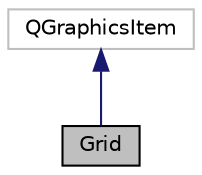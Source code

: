 digraph "Grid"
{
 // LATEX_PDF_SIZE
  edge [fontname="Helvetica",fontsize="10",labelfontname="Helvetica",labelfontsize="10"];
  node [fontname="Helvetica",fontsize="10",shape=record];
  Node1 [label="Grid",height=0.2,width=0.4,color="black", fillcolor="grey75", style="filled", fontcolor="black",tooltip="Represents the game board in a Pac-Man game."];
  Node2 -> Node1 [dir="back",color="midnightblue",fontsize="10",style="solid"];
  Node2 [label="QGraphicsItem",height=0.2,width=0.4,color="grey75", fillcolor="white", style="filled",tooltip=" "];
}
